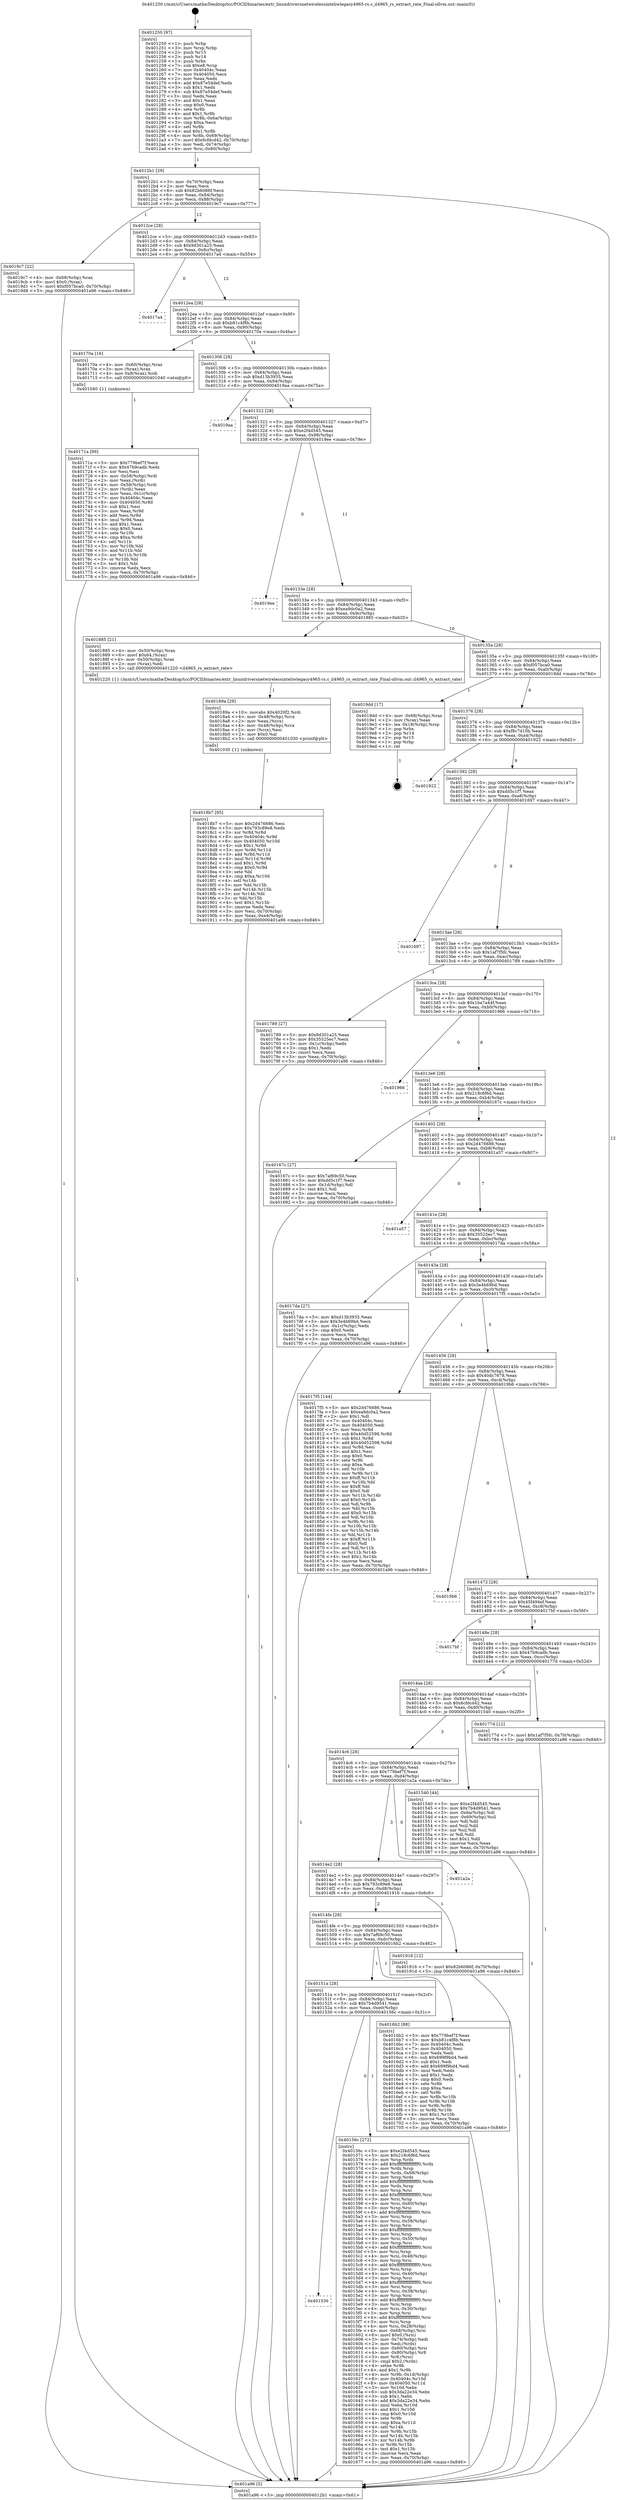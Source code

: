 digraph "0x401250" {
  label = "0x401250 (/mnt/c/Users/mathe/Desktop/tcc/POCII/binaries/extr_linuxdriversnetwirelessinteliwlegacy4965-rs.c_il4965_rs_extract_rate_Final-ollvm.out::main(0))"
  labelloc = "t"
  node[shape=record]

  Entry [label="",width=0.3,height=0.3,shape=circle,fillcolor=black,style=filled]
  "0x4012b1" [label="{
     0x4012b1 [29]\l
     | [instrs]\l
     &nbsp;&nbsp;0x4012b1 \<+3\>: mov -0x70(%rbp),%eax\l
     &nbsp;&nbsp;0x4012b4 \<+2\>: mov %eax,%ecx\l
     &nbsp;&nbsp;0x4012b6 \<+6\>: sub $0x82b6086f,%ecx\l
     &nbsp;&nbsp;0x4012bc \<+6\>: mov %eax,-0x84(%rbp)\l
     &nbsp;&nbsp;0x4012c2 \<+6\>: mov %ecx,-0x88(%rbp)\l
     &nbsp;&nbsp;0x4012c8 \<+6\>: je 00000000004019c7 \<main+0x777\>\l
  }"]
  "0x4019c7" [label="{
     0x4019c7 [22]\l
     | [instrs]\l
     &nbsp;&nbsp;0x4019c7 \<+4\>: mov -0x68(%rbp),%rax\l
     &nbsp;&nbsp;0x4019cb \<+6\>: movl $0x0,(%rax)\l
     &nbsp;&nbsp;0x4019d1 \<+7\>: movl $0xf057bca0,-0x70(%rbp)\l
     &nbsp;&nbsp;0x4019d8 \<+5\>: jmp 0000000000401a96 \<main+0x846\>\l
  }"]
  "0x4012ce" [label="{
     0x4012ce [28]\l
     | [instrs]\l
     &nbsp;&nbsp;0x4012ce \<+5\>: jmp 00000000004012d3 \<main+0x83\>\l
     &nbsp;&nbsp;0x4012d3 \<+6\>: mov -0x84(%rbp),%eax\l
     &nbsp;&nbsp;0x4012d9 \<+5\>: sub $0x9d301a25,%eax\l
     &nbsp;&nbsp;0x4012de \<+6\>: mov %eax,-0x8c(%rbp)\l
     &nbsp;&nbsp;0x4012e4 \<+6\>: je 00000000004017a4 \<main+0x554\>\l
  }"]
  Exit [label="",width=0.3,height=0.3,shape=circle,fillcolor=black,style=filled,peripheries=2]
  "0x4017a4" [label="{
     0x4017a4\l
  }", style=dashed]
  "0x4012ea" [label="{
     0x4012ea [28]\l
     | [instrs]\l
     &nbsp;&nbsp;0x4012ea \<+5\>: jmp 00000000004012ef \<main+0x9f\>\l
     &nbsp;&nbsp;0x4012ef \<+6\>: mov -0x84(%rbp),%eax\l
     &nbsp;&nbsp;0x4012f5 \<+5\>: sub $0xb81c4f8b,%eax\l
     &nbsp;&nbsp;0x4012fa \<+6\>: mov %eax,-0x90(%rbp)\l
     &nbsp;&nbsp;0x401300 \<+6\>: je 000000000040170a \<main+0x4ba\>\l
  }"]
  "0x4018b7" [label="{
     0x4018b7 [95]\l
     | [instrs]\l
     &nbsp;&nbsp;0x4018b7 \<+5\>: mov $0x2d476686,%esi\l
     &nbsp;&nbsp;0x4018bc \<+5\>: mov $0x793c89e8,%edx\l
     &nbsp;&nbsp;0x4018c1 \<+3\>: xor %r8d,%r8d\l
     &nbsp;&nbsp;0x4018c4 \<+8\>: mov 0x40404c,%r9d\l
     &nbsp;&nbsp;0x4018cc \<+8\>: mov 0x404050,%r10d\l
     &nbsp;&nbsp;0x4018d4 \<+4\>: sub $0x1,%r8d\l
     &nbsp;&nbsp;0x4018d8 \<+3\>: mov %r9d,%r11d\l
     &nbsp;&nbsp;0x4018db \<+3\>: add %r8d,%r11d\l
     &nbsp;&nbsp;0x4018de \<+4\>: imul %r11d,%r9d\l
     &nbsp;&nbsp;0x4018e2 \<+4\>: and $0x1,%r9d\l
     &nbsp;&nbsp;0x4018e6 \<+4\>: cmp $0x0,%r9d\l
     &nbsp;&nbsp;0x4018ea \<+3\>: sete %bl\l
     &nbsp;&nbsp;0x4018ed \<+4\>: cmp $0xa,%r10d\l
     &nbsp;&nbsp;0x4018f1 \<+4\>: setl %r14b\l
     &nbsp;&nbsp;0x4018f5 \<+3\>: mov %bl,%r15b\l
     &nbsp;&nbsp;0x4018f8 \<+3\>: and %r14b,%r15b\l
     &nbsp;&nbsp;0x4018fb \<+3\>: xor %r14b,%bl\l
     &nbsp;&nbsp;0x4018fe \<+3\>: or %bl,%r15b\l
     &nbsp;&nbsp;0x401901 \<+4\>: test $0x1,%r15b\l
     &nbsp;&nbsp;0x401905 \<+3\>: cmovne %edx,%esi\l
     &nbsp;&nbsp;0x401908 \<+3\>: mov %esi,-0x70(%rbp)\l
     &nbsp;&nbsp;0x40190b \<+6\>: mov %eax,-0xe4(%rbp)\l
     &nbsp;&nbsp;0x401911 \<+5\>: jmp 0000000000401a96 \<main+0x846\>\l
  }"]
  "0x40170a" [label="{
     0x40170a [16]\l
     | [instrs]\l
     &nbsp;&nbsp;0x40170a \<+4\>: mov -0x60(%rbp),%rax\l
     &nbsp;&nbsp;0x40170e \<+3\>: mov (%rax),%rax\l
     &nbsp;&nbsp;0x401711 \<+4\>: mov 0x8(%rax),%rdi\l
     &nbsp;&nbsp;0x401715 \<+5\>: call 0000000000401040 \<atoi@plt\>\l
     | [calls]\l
     &nbsp;&nbsp;0x401040 \{1\} (unknown)\l
  }"]
  "0x401306" [label="{
     0x401306 [28]\l
     | [instrs]\l
     &nbsp;&nbsp;0x401306 \<+5\>: jmp 000000000040130b \<main+0xbb\>\l
     &nbsp;&nbsp;0x40130b \<+6\>: mov -0x84(%rbp),%eax\l
     &nbsp;&nbsp;0x401311 \<+5\>: sub $0xd13b3935,%eax\l
     &nbsp;&nbsp;0x401316 \<+6\>: mov %eax,-0x94(%rbp)\l
     &nbsp;&nbsp;0x40131c \<+6\>: je 00000000004019aa \<main+0x75a\>\l
  }"]
  "0x40189a" [label="{
     0x40189a [29]\l
     | [instrs]\l
     &nbsp;&nbsp;0x40189a \<+10\>: movabs $0x4020f2,%rdi\l
     &nbsp;&nbsp;0x4018a4 \<+4\>: mov -0x48(%rbp),%rcx\l
     &nbsp;&nbsp;0x4018a8 \<+2\>: mov %eax,(%rcx)\l
     &nbsp;&nbsp;0x4018aa \<+4\>: mov -0x48(%rbp),%rcx\l
     &nbsp;&nbsp;0x4018ae \<+2\>: mov (%rcx),%esi\l
     &nbsp;&nbsp;0x4018b0 \<+2\>: mov $0x0,%al\l
     &nbsp;&nbsp;0x4018b2 \<+5\>: call 0000000000401030 \<printf@plt\>\l
     | [calls]\l
     &nbsp;&nbsp;0x401030 \{1\} (unknown)\l
  }"]
  "0x4019aa" [label="{
     0x4019aa\l
  }", style=dashed]
  "0x401322" [label="{
     0x401322 [28]\l
     | [instrs]\l
     &nbsp;&nbsp;0x401322 \<+5\>: jmp 0000000000401327 \<main+0xd7\>\l
     &nbsp;&nbsp;0x401327 \<+6\>: mov -0x84(%rbp),%eax\l
     &nbsp;&nbsp;0x40132d \<+5\>: sub $0xe2f4d545,%eax\l
     &nbsp;&nbsp;0x401332 \<+6\>: mov %eax,-0x98(%rbp)\l
     &nbsp;&nbsp;0x401338 \<+6\>: je 00000000004019ee \<main+0x79e\>\l
  }"]
  "0x40171a" [label="{
     0x40171a [99]\l
     | [instrs]\l
     &nbsp;&nbsp;0x40171a \<+5\>: mov $0x779bef7f,%ecx\l
     &nbsp;&nbsp;0x40171f \<+5\>: mov $0x47b9cadb,%edx\l
     &nbsp;&nbsp;0x401724 \<+2\>: xor %esi,%esi\l
     &nbsp;&nbsp;0x401726 \<+4\>: mov -0x58(%rbp),%rdi\l
     &nbsp;&nbsp;0x40172a \<+2\>: mov %eax,(%rdi)\l
     &nbsp;&nbsp;0x40172c \<+4\>: mov -0x58(%rbp),%rdi\l
     &nbsp;&nbsp;0x401730 \<+2\>: mov (%rdi),%eax\l
     &nbsp;&nbsp;0x401732 \<+3\>: mov %eax,-0x1c(%rbp)\l
     &nbsp;&nbsp;0x401735 \<+7\>: mov 0x40404c,%eax\l
     &nbsp;&nbsp;0x40173c \<+8\>: mov 0x404050,%r8d\l
     &nbsp;&nbsp;0x401744 \<+3\>: sub $0x1,%esi\l
     &nbsp;&nbsp;0x401747 \<+3\>: mov %eax,%r9d\l
     &nbsp;&nbsp;0x40174a \<+3\>: add %esi,%r9d\l
     &nbsp;&nbsp;0x40174d \<+4\>: imul %r9d,%eax\l
     &nbsp;&nbsp;0x401751 \<+3\>: and $0x1,%eax\l
     &nbsp;&nbsp;0x401754 \<+3\>: cmp $0x0,%eax\l
     &nbsp;&nbsp;0x401757 \<+4\>: sete %r10b\l
     &nbsp;&nbsp;0x40175b \<+4\>: cmp $0xa,%r8d\l
     &nbsp;&nbsp;0x40175f \<+4\>: setl %r11b\l
     &nbsp;&nbsp;0x401763 \<+3\>: mov %r10b,%bl\l
     &nbsp;&nbsp;0x401766 \<+3\>: and %r11b,%bl\l
     &nbsp;&nbsp;0x401769 \<+3\>: xor %r11b,%r10b\l
     &nbsp;&nbsp;0x40176c \<+3\>: or %r10b,%bl\l
     &nbsp;&nbsp;0x40176f \<+3\>: test $0x1,%bl\l
     &nbsp;&nbsp;0x401772 \<+3\>: cmovne %edx,%ecx\l
     &nbsp;&nbsp;0x401775 \<+3\>: mov %ecx,-0x70(%rbp)\l
     &nbsp;&nbsp;0x401778 \<+5\>: jmp 0000000000401a96 \<main+0x846\>\l
  }"]
  "0x4019ee" [label="{
     0x4019ee\l
  }", style=dashed]
  "0x40133e" [label="{
     0x40133e [28]\l
     | [instrs]\l
     &nbsp;&nbsp;0x40133e \<+5\>: jmp 0000000000401343 \<main+0xf3\>\l
     &nbsp;&nbsp;0x401343 \<+6\>: mov -0x84(%rbp),%eax\l
     &nbsp;&nbsp;0x401349 \<+5\>: sub $0xea9dc0a2,%eax\l
     &nbsp;&nbsp;0x40134e \<+6\>: mov %eax,-0x9c(%rbp)\l
     &nbsp;&nbsp;0x401354 \<+6\>: je 0000000000401885 \<main+0x635\>\l
  }"]
  "0x401536" [label="{
     0x401536\l
  }", style=dashed]
  "0x401885" [label="{
     0x401885 [21]\l
     | [instrs]\l
     &nbsp;&nbsp;0x401885 \<+4\>: mov -0x50(%rbp),%rax\l
     &nbsp;&nbsp;0x401889 \<+6\>: movl $0x64,(%rax)\l
     &nbsp;&nbsp;0x40188f \<+4\>: mov -0x50(%rbp),%rax\l
     &nbsp;&nbsp;0x401893 \<+2\>: mov (%rax),%edi\l
     &nbsp;&nbsp;0x401895 \<+5\>: call 0000000000401220 \<il4965_rs_extract_rate\>\l
     | [calls]\l
     &nbsp;&nbsp;0x401220 \{1\} (/mnt/c/Users/mathe/Desktop/tcc/POCII/binaries/extr_linuxdriversnetwirelessinteliwlegacy4965-rs.c_il4965_rs_extract_rate_Final-ollvm.out::il4965_rs_extract_rate)\l
  }"]
  "0x40135a" [label="{
     0x40135a [28]\l
     | [instrs]\l
     &nbsp;&nbsp;0x40135a \<+5\>: jmp 000000000040135f \<main+0x10f\>\l
     &nbsp;&nbsp;0x40135f \<+6\>: mov -0x84(%rbp),%eax\l
     &nbsp;&nbsp;0x401365 \<+5\>: sub $0xf057bca0,%eax\l
     &nbsp;&nbsp;0x40136a \<+6\>: mov %eax,-0xa0(%rbp)\l
     &nbsp;&nbsp;0x401370 \<+6\>: je 00000000004019dd \<main+0x78d\>\l
  }"]
  "0x40156c" [label="{
     0x40156c [272]\l
     | [instrs]\l
     &nbsp;&nbsp;0x40156c \<+5\>: mov $0xe2f4d545,%eax\l
     &nbsp;&nbsp;0x401571 \<+5\>: mov $0x218c6f6d,%ecx\l
     &nbsp;&nbsp;0x401576 \<+3\>: mov %rsp,%rdx\l
     &nbsp;&nbsp;0x401579 \<+4\>: add $0xfffffffffffffff0,%rdx\l
     &nbsp;&nbsp;0x40157d \<+3\>: mov %rdx,%rsp\l
     &nbsp;&nbsp;0x401580 \<+4\>: mov %rdx,-0x68(%rbp)\l
     &nbsp;&nbsp;0x401584 \<+3\>: mov %rsp,%rdx\l
     &nbsp;&nbsp;0x401587 \<+4\>: add $0xfffffffffffffff0,%rdx\l
     &nbsp;&nbsp;0x40158b \<+3\>: mov %rdx,%rsp\l
     &nbsp;&nbsp;0x40158e \<+3\>: mov %rsp,%rsi\l
     &nbsp;&nbsp;0x401591 \<+4\>: add $0xfffffffffffffff0,%rsi\l
     &nbsp;&nbsp;0x401595 \<+3\>: mov %rsi,%rsp\l
     &nbsp;&nbsp;0x401598 \<+4\>: mov %rsi,-0x60(%rbp)\l
     &nbsp;&nbsp;0x40159c \<+3\>: mov %rsp,%rsi\l
     &nbsp;&nbsp;0x40159f \<+4\>: add $0xfffffffffffffff0,%rsi\l
     &nbsp;&nbsp;0x4015a3 \<+3\>: mov %rsi,%rsp\l
     &nbsp;&nbsp;0x4015a6 \<+4\>: mov %rsi,-0x58(%rbp)\l
     &nbsp;&nbsp;0x4015aa \<+3\>: mov %rsp,%rsi\l
     &nbsp;&nbsp;0x4015ad \<+4\>: add $0xfffffffffffffff0,%rsi\l
     &nbsp;&nbsp;0x4015b1 \<+3\>: mov %rsi,%rsp\l
     &nbsp;&nbsp;0x4015b4 \<+4\>: mov %rsi,-0x50(%rbp)\l
     &nbsp;&nbsp;0x4015b8 \<+3\>: mov %rsp,%rsi\l
     &nbsp;&nbsp;0x4015bb \<+4\>: add $0xfffffffffffffff0,%rsi\l
     &nbsp;&nbsp;0x4015bf \<+3\>: mov %rsi,%rsp\l
     &nbsp;&nbsp;0x4015c2 \<+4\>: mov %rsi,-0x48(%rbp)\l
     &nbsp;&nbsp;0x4015c6 \<+3\>: mov %rsp,%rsi\l
     &nbsp;&nbsp;0x4015c9 \<+4\>: add $0xfffffffffffffff0,%rsi\l
     &nbsp;&nbsp;0x4015cd \<+3\>: mov %rsi,%rsp\l
     &nbsp;&nbsp;0x4015d0 \<+4\>: mov %rsi,-0x40(%rbp)\l
     &nbsp;&nbsp;0x4015d4 \<+3\>: mov %rsp,%rsi\l
     &nbsp;&nbsp;0x4015d7 \<+4\>: add $0xfffffffffffffff0,%rsi\l
     &nbsp;&nbsp;0x4015db \<+3\>: mov %rsi,%rsp\l
     &nbsp;&nbsp;0x4015de \<+4\>: mov %rsi,-0x38(%rbp)\l
     &nbsp;&nbsp;0x4015e2 \<+3\>: mov %rsp,%rsi\l
     &nbsp;&nbsp;0x4015e5 \<+4\>: add $0xfffffffffffffff0,%rsi\l
     &nbsp;&nbsp;0x4015e9 \<+3\>: mov %rsi,%rsp\l
     &nbsp;&nbsp;0x4015ec \<+4\>: mov %rsi,-0x30(%rbp)\l
     &nbsp;&nbsp;0x4015f0 \<+3\>: mov %rsp,%rsi\l
     &nbsp;&nbsp;0x4015f3 \<+4\>: add $0xfffffffffffffff0,%rsi\l
     &nbsp;&nbsp;0x4015f7 \<+3\>: mov %rsi,%rsp\l
     &nbsp;&nbsp;0x4015fa \<+4\>: mov %rsi,-0x28(%rbp)\l
     &nbsp;&nbsp;0x4015fe \<+4\>: mov -0x68(%rbp),%rsi\l
     &nbsp;&nbsp;0x401602 \<+6\>: movl $0x0,(%rsi)\l
     &nbsp;&nbsp;0x401608 \<+3\>: mov -0x74(%rbp),%edi\l
     &nbsp;&nbsp;0x40160b \<+2\>: mov %edi,(%rdx)\l
     &nbsp;&nbsp;0x40160d \<+4\>: mov -0x60(%rbp),%rsi\l
     &nbsp;&nbsp;0x401611 \<+4\>: mov -0x80(%rbp),%r8\l
     &nbsp;&nbsp;0x401615 \<+3\>: mov %r8,(%rsi)\l
     &nbsp;&nbsp;0x401618 \<+3\>: cmpl $0x2,(%rdx)\l
     &nbsp;&nbsp;0x40161b \<+4\>: setne %r9b\l
     &nbsp;&nbsp;0x40161f \<+4\>: and $0x1,%r9b\l
     &nbsp;&nbsp;0x401623 \<+4\>: mov %r9b,-0x1d(%rbp)\l
     &nbsp;&nbsp;0x401627 \<+8\>: mov 0x40404c,%r10d\l
     &nbsp;&nbsp;0x40162f \<+8\>: mov 0x404050,%r11d\l
     &nbsp;&nbsp;0x401637 \<+3\>: mov %r10d,%ebx\l
     &nbsp;&nbsp;0x40163a \<+6\>: sub $0x3da22e34,%ebx\l
     &nbsp;&nbsp;0x401640 \<+3\>: sub $0x1,%ebx\l
     &nbsp;&nbsp;0x401643 \<+6\>: add $0x3da22e34,%ebx\l
     &nbsp;&nbsp;0x401649 \<+4\>: imul %ebx,%r10d\l
     &nbsp;&nbsp;0x40164d \<+4\>: and $0x1,%r10d\l
     &nbsp;&nbsp;0x401651 \<+4\>: cmp $0x0,%r10d\l
     &nbsp;&nbsp;0x401655 \<+4\>: sete %r9b\l
     &nbsp;&nbsp;0x401659 \<+4\>: cmp $0xa,%r11d\l
     &nbsp;&nbsp;0x40165d \<+4\>: setl %r14b\l
     &nbsp;&nbsp;0x401661 \<+3\>: mov %r9b,%r15b\l
     &nbsp;&nbsp;0x401664 \<+3\>: and %r14b,%r15b\l
     &nbsp;&nbsp;0x401667 \<+3\>: xor %r14b,%r9b\l
     &nbsp;&nbsp;0x40166a \<+3\>: or %r9b,%r15b\l
     &nbsp;&nbsp;0x40166d \<+4\>: test $0x1,%r15b\l
     &nbsp;&nbsp;0x401671 \<+3\>: cmovne %ecx,%eax\l
     &nbsp;&nbsp;0x401674 \<+3\>: mov %eax,-0x70(%rbp)\l
     &nbsp;&nbsp;0x401677 \<+5\>: jmp 0000000000401a96 \<main+0x846\>\l
  }"]
  "0x4019dd" [label="{
     0x4019dd [17]\l
     | [instrs]\l
     &nbsp;&nbsp;0x4019dd \<+4\>: mov -0x68(%rbp),%rax\l
     &nbsp;&nbsp;0x4019e1 \<+2\>: mov (%rax),%eax\l
     &nbsp;&nbsp;0x4019e3 \<+4\>: lea -0x18(%rbp),%rsp\l
     &nbsp;&nbsp;0x4019e7 \<+1\>: pop %rbx\l
     &nbsp;&nbsp;0x4019e8 \<+2\>: pop %r14\l
     &nbsp;&nbsp;0x4019ea \<+2\>: pop %r15\l
     &nbsp;&nbsp;0x4019ec \<+1\>: pop %rbp\l
     &nbsp;&nbsp;0x4019ed \<+1\>: ret\l
  }"]
  "0x401376" [label="{
     0x401376 [28]\l
     | [instrs]\l
     &nbsp;&nbsp;0x401376 \<+5\>: jmp 000000000040137b \<main+0x12b\>\l
     &nbsp;&nbsp;0x40137b \<+6\>: mov -0x84(%rbp),%eax\l
     &nbsp;&nbsp;0x401381 \<+5\>: sub $0xf8c7d10b,%eax\l
     &nbsp;&nbsp;0x401386 \<+6\>: mov %eax,-0xa4(%rbp)\l
     &nbsp;&nbsp;0x40138c \<+6\>: je 0000000000401922 \<main+0x6d2\>\l
  }"]
  "0x40151a" [label="{
     0x40151a [28]\l
     | [instrs]\l
     &nbsp;&nbsp;0x40151a \<+5\>: jmp 000000000040151f \<main+0x2cf\>\l
     &nbsp;&nbsp;0x40151f \<+6\>: mov -0x84(%rbp),%eax\l
     &nbsp;&nbsp;0x401525 \<+5\>: sub $0x7b4d9541,%eax\l
     &nbsp;&nbsp;0x40152a \<+6\>: mov %eax,-0xe0(%rbp)\l
     &nbsp;&nbsp;0x401530 \<+6\>: je 000000000040156c \<main+0x31c\>\l
  }"]
  "0x401922" [label="{
     0x401922\l
  }", style=dashed]
  "0x401392" [label="{
     0x401392 [28]\l
     | [instrs]\l
     &nbsp;&nbsp;0x401392 \<+5\>: jmp 0000000000401397 \<main+0x147\>\l
     &nbsp;&nbsp;0x401397 \<+6\>: mov -0x84(%rbp),%eax\l
     &nbsp;&nbsp;0x40139d \<+5\>: sub $0xdd5c1f7,%eax\l
     &nbsp;&nbsp;0x4013a2 \<+6\>: mov %eax,-0xa8(%rbp)\l
     &nbsp;&nbsp;0x4013a8 \<+6\>: je 0000000000401697 \<main+0x447\>\l
  }"]
  "0x4016b2" [label="{
     0x4016b2 [88]\l
     | [instrs]\l
     &nbsp;&nbsp;0x4016b2 \<+5\>: mov $0x779bef7f,%eax\l
     &nbsp;&nbsp;0x4016b7 \<+5\>: mov $0xb81c4f8b,%ecx\l
     &nbsp;&nbsp;0x4016bc \<+7\>: mov 0x40404c,%edx\l
     &nbsp;&nbsp;0x4016c3 \<+7\>: mov 0x404050,%esi\l
     &nbsp;&nbsp;0x4016ca \<+2\>: mov %edx,%edi\l
     &nbsp;&nbsp;0x4016cc \<+6\>: sub $0x699f9bd4,%edi\l
     &nbsp;&nbsp;0x4016d2 \<+3\>: sub $0x1,%edi\l
     &nbsp;&nbsp;0x4016d5 \<+6\>: add $0x699f9bd4,%edi\l
     &nbsp;&nbsp;0x4016db \<+3\>: imul %edi,%edx\l
     &nbsp;&nbsp;0x4016de \<+3\>: and $0x1,%edx\l
     &nbsp;&nbsp;0x4016e1 \<+3\>: cmp $0x0,%edx\l
     &nbsp;&nbsp;0x4016e4 \<+4\>: sete %r8b\l
     &nbsp;&nbsp;0x4016e8 \<+3\>: cmp $0xa,%esi\l
     &nbsp;&nbsp;0x4016eb \<+4\>: setl %r9b\l
     &nbsp;&nbsp;0x4016ef \<+3\>: mov %r8b,%r10b\l
     &nbsp;&nbsp;0x4016f2 \<+3\>: and %r9b,%r10b\l
     &nbsp;&nbsp;0x4016f5 \<+3\>: xor %r9b,%r8b\l
     &nbsp;&nbsp;0x4016f8 \<+3\>: or %r8b,%r10b\l
     &nbsp;&nbsp;0x4016fb \<+4\>: test $0x1,%r10b\l
     &nbsp;&nbsp;0x4016ff \<+3\>: cmovne %ecx,%eax\l
     &nbsp;&nbsp;0x401702 \<+3\>: mov %eax,-0x70(%rbp)\l
     &nbsp;&nbsp;0x401705 \<+5\>: jmp 0000000000401a96 \<main+0x846\>\l
  }"]
  "0x401697" [label="{
     0x401697\l
  }", style=dashed]
  "0x4013ae" [label="{
     0x4013ae [28]\l
     | [instrs]\l
     &nbsp;&nbsp;0x4013ae \<+5\>: jmp 00000000004013b3 \<main+0x163\>\l
     &nbsp;&nbsp;0x4013b3 \<+6\>: mov -0x84(%rbp),%eax\l
     &nbsp;&nbsp;0x4013b9 \<+5\>: sub $0x1af7f5fc,%eax\l
     &nbsp;&nbsp;0x4013be \<+6\>: mov %eax,-0xac(%rbp)\l
     &nbsp;&nbsp;0x4013c4 \<+6\>: je 0000000000401789 \<main+0x539\>\l
  }"]
  "0x4014fe" [label="{
     0x4014fe [28]\l
     | [instrs]\l
     &nbsp;&nbsp;0x4014fe \<+5\>: jmp 0000000000401503 \<main+0x2b3\>\l
     &nbsp;&nbsp;0x401503 \<+6\>: mov -0x84(%rbp),%eax\l
     &nbsp;&nbsp;0x401509 \<+5\>: sub $0x7af69c50,%eax\l
     &nbsp;&nbsp;0x40150e \<+6\>: mov %eax,-0xdc(%rbp)\l
     &nbsp;&nbsp;0x401514 \<+6\>: je 00000000004016b2 \<main+0x462\>\l
  }"]
  "0x401789" [label="{
     0x401789 [27]\l
     | [instrs]\l
     &nbsp;&nbsp;0x401789 \<+5\>: mov $0x9d301a25,%eax\l
     &nbsp;&nbsp;0x40178e \<+5\>: mov $0x35525ec7,%ecx\l
     &nbsp;&nbsp;0x401793 \<+3\>: mov -0x1c(%rbp),%edx\l
     &nbsp;&nbsp;0x401796 \<+3\>: cmp $0x1,%edx\l
     &nbsp;&nbsp;0x401799 \<+3\>: cmovl %ecx,%eax\l
     &nbsp;&nbsp;0x40179c \<+3\>: mov %eax,-0x70(%rbp)\l
     &nbsp;&nbsp;0x40179f \<+5\>: jmp 0000000000401a96 \<main+0x846\>\l
  }"]
  "0x4013ca" [label="{
     0x4013ca [28]\l
     | [instrs]\l
     &nbsp;&nbsp;0x4013ca \<+5\>: jmp 00000000004013cf \<main+0x17f\>\l
     &nbsp;&nbsp;0x4013cf \<+6\>: mov -0x84(%rbp),%eax\l
     &nbsp;&nbsp;0x4013d5 \<+5\>: sub $0x1ba7a44f,%eax\l
     &nbsp;&nbsp;0x4013da \<+6\>: mov %eax,-0xb0(%rbp)\l
     &nbsp;&nbsp;0x4013e0 \<+6\>: je 0000000000401966 \<main+0x716\>\l
  }"]
  "0x401916" [label="{
     0x401916 [12]\l
     | [instrs]\l
     &nbsp;&nbsp;0x401916 \<+7\>: movl $0x82b6086f,-0x70(%rbp)\l
     &nbsp;&nbsp;0x40191d \<+5\>: jmp 0000000000401a96 \<main+0x846\>\l
  }"]
  "0x401966" [label="{
     0x401966\l
  }", style=dashed]
  "0x4013e6" [label="{
     0x4013e6 [28]\l
     | [instrs]\l
     &nbsp;&nbsp;0x4013e6 \<+5\>: jmp 00000000004013eb \<main+0x19b\>\l
     &nbsp;&nbsp;0x4013eb \<+6\>: mov -0x84(%rbp),%eax\l
     &nbsp;&nbsp;0x4013f1 \<+5\>: sub $0x218c6f6d,%eax\l
     &nbsp;&nbsp;0x4013f6 \<+6\>: mov %eax,-0xb4(%rbp)\l
     &nbsp;&nbsp;0x4013fc \<+6\>: je 000000000040167c \<main+0x42c\>\l
  }"]
  "0x4014e2" [label="{
     0x4014e2 [28]\l
     | [instrs]\l
     &nbsp;&nbsp;0x4014e2 \<+5\>: jmp 00000000004014e7 \<main+0x297\>\l
     &nbsp;&nbsp;0x4014e7 \<+6\>: mov -0x84(%rbp),%eax\l
     &nbsp;&nbsp;0x4014ed \<+5\>: sub $0x793c89e8,%eax\l
     &nbsp;&nbsp;0x4014f2 \<+6\>: mov %eax,-0xd8(%rbp)\l
     &nbsp;&nbsp;0x4014f8 \<+6\>: je 0000000000401916 \<main+0x6c6\>\l
  }"]
  "0x40167c" [label="{
     0x40167c [27]\l
     | [instrs]\l
     &nbsp;&nbsp;0x40167c \<+5\>: mov $0x7af69c50,%eax\l
     &nbsp;&nbsp;0x401681 \<+5\>: mov $0xdd5c1f7,%ecx\l
     &nbsp;&nbsp;0x401686 \<+3\>: mov -0x1d(%rbp),%dl\l
     &nbsp;&nbsp;0x401689 \<+3\>: test $0x1,%dl\l
     &nbsp;&nbsp;0x40168c \<+3\>: cmovne %ecx,%eax\l
     &nbsp;&nbsp;0x40168f \<+3\>: mov %eax,-0x70(%rbp)\l
     &nbsp;&nbsp;0x401692 \<+5\>: jmp 0000000000401a96 \<main+0x846\>\l
  }"]
  "0x401402" [label="{
     0x401402 [28]\l
     | [instrs]\l
     &nbsp;&nbsp;0x401402 \<+5\>: jmp 0000000000401407 \<main+0x1b7\>\l
     &nbsp;&nbsp;0x401407 \<+6\>: mov -0x84(%rbp),%eax\l
     &nbsp;&nbsp;0x40140d \<+5\>: sub $0x2d476686,%eax\l
     &nbsp;&nbsp;0x401412 \<+6\>: mov %eax,-0xb8(%rbp)\l
     &nbsp;&nbsp;0x401418 \<+6\>: je 0000000000401a57 \<main+0x807\>\l
  }"]
  "0x401a2a" [label="{
     0x401a2a\l
  }", style=dashed]
  "0x401a57" [label="{
     0x401a57\l
  }", style=dashed]
  "0x40141e" [label="{
     0x40141e [28]\l
     | [instrs]\l
     &nbsp;&nbsp;0x40141e \<+5\>: jmp 0000000000401423 \<main+0x1d3\>\l
     &nbsp;&nbsp;0x401423 \<+6\>: mov -0x84(%rbp),%eax\l
     &nbsp;&nbsp;0x401429 \<+5\>: sub $0x35525ec7,%eax\l
     &nbsp;&nbsp;0x40142e \<+6\>: mov %eax,-0xbc(%rbp)\l
     &nbsp;&nbsp;0x401434 \<+6\>: je 00000000004017da \<main+0x58a\>\l
  }"]
  "0x401250" [label="{
     0x401250 [97]\l
     | [instrs]\l
     &nbsp;&nbsp;0x401250 \<+1\>: push %rbp\l
     &nbsp;&nbsp;0x401251 \<+3\>: mov %rsp,%rbp\l
     &nbsp;&nbsp;0x401254 \<+2\>: push %r15\l
     &nbsp;&nbsp;0x401256 \<+2\>: push %r14\l
     &nbsp;&nbsp;0x401258 \<+1\>: push %rbx\l
     &nbsp;&nbsp;0x401259 \<+7\>: sub $0xe8,%rsp\l
     &nbsp;&nbsp;0x401260 \<+7\>: mov 0x40404c,%eax\l
     &nbsp;&nbsp;0x401267 \<+7\>: mov 0x404050,%ecx\l
     &nbsp;&nbsp;0x40126e \<+2\>: mov %eax,%edx\l
     &nbsp;&nbsp;0x401270 \<+6\>: add $0x87e54def,%edx\l
     &nbsp;&nbsp;0x401276 \<+3\>: sub $0x1,%edx\l
     &nbsp;&nbsp;0x401279 \<+6\>: sub $0x87e54def,%edx\l
     &nbsp;&nbsp;0x40127f \<+3\>: imul %edx,%eax\l
     &nbsp;&nbsp;0x401282 \<+3\>: and $0x1,%eax\l
     &nbsp;&nbsp;0x401285 \<+3\>: cmp $0x0,%eax\l
     &nbsp;&nbsp;0x401288 \<+4\>: sete %r8b\l
     &nbsp;&nbsp;0x40128c \<+4\>: and $0x1,%r8b\l
     &nbsp;&nbsp;0x401290 \<+4\>: mov %r8b,-0x6a(%rbp)\l
     &nbsp;&nbsp;0x401294 \<+3\>: cmp $0xa,%ecx\l
     &nbsp;&nbsp;0x401297 \<+4\>: setl %r8b\l
     &nbsp;&nbsp;0x40129b \<+4\>: and $0x1,%r8b\l
     &nbsp;&nbsp;0x40129f \<+4\>: mov %r8b,-0x69(%rbp)\l
     &nbsp;&nbsp;0x4012a3 \<+7\>: movl $0x6cfdcd42,-0x70(%rbp)\l
     &nbsp;&nbsp;0x4012aa \<+3\>: mov %edi,-0x74(%rbp)\l
     &nbsp;&nbsp;0x4012ad \<+4\>: mov %rsi,-0x80(%rbp)\l
  }"]
  "0x4017da" [label="{
     0x4017da [27]\l
     | [instrs]\l
     &nbsp;&nbsp;0x4017da \<+5\>: mov $0xd13b3935,%eax\l
     &nbsp;&nbsp;0x4017df \<+5\>: mov $0x3e4b69bd,%ecx\l
     &nbsp;&nbsp;0x4017e4 \<+3\>: mov -0x1c(%rbp),%edx\l
     &nbsp;&nbsp;0x4017e7 \<+3\>: cmp $0x0,%edx\l
     &nbsp;&nbsp;0x4017ea \<+3\>: cmove %ecx,%eax\l
     &nbsp;&nbsp;0x4017ed \<+3\>: mov %eax,-0x70(%rbp)\l
     &nbsp;&nbsp;0x4017f0 \<+5\>: jmp 0000000000401a96 \<main+0x846\>\l
  }"]
  "0x40143a" [label="{
     0x40143a [28]\l
     | [instrs]\l
     &nbsp;&nbsp;0x40143a \<+5\>: jmp 000000000040143f \<main+0x1ef\>\l
     &nbsp;&nbsp;0x40143f \<+6\>: mov -0x84(%rbp),%eax\l
     &nbsp;&nbsp;0x401445 \<+5\>: sub $0x3e4b69bd,%eax\l
     &nbsp;&nbsp;0x40144a \<+6\>: mov %eax,-0xc0(%rbp)\l
     &nbsp;&nbsp;0x401450 \<+6\>: je 00000000004017f5 \<main+0x5a5\>\l
  }"]
  "0x401a96" [label="{
     0x401a96 [5]\l
     | [instrs]\l
     &nbsp;&nbsp;0x401a96 \<+5\>: jmp 00000000004012b1 \<main+0x61\>\l
  }"]
  "0x4017f5" [label="{
     0x4017f5 [144]\l
     | [instrs]\l
     &nbsp;&nbsp;0x4017f5 \<+5\>: mov $0x2d476686,%eax\l
     &nbsp;&nbsp;0x4017fa \<+5\>: mov $0xea9dc0a2,%ecx\l
     &nbsp;&nbsp;0x4017ff \<+2\>: mov $0x1,%dl\l
     &nbsp;&nbsp;0x401801 \<+7\>: mov 0x40404c,%esi\l
     &nbsp;&nbsp;0x401808 \<+7\>: mov 0x404050,%edi\l
     &nbsp;&nbsp;0x40180f \<+3\>: mov %esi,%r8d\l
     &nbsp;&nbsp;0x401812 \<+7\>: sub $0x40d52598,%r8d\l
     &nbsp;&nbsp;0x401819 \<+4\>: sub $0x1,%r8d\l
     &nbsp;&nbsp;0x40181d \<+7\>: add $0x40d52598,%r8d\l
     &nbsp;&nbsp;0x401824 \<+4\>: imul %r8d,%esi\l
     &nbsp;&nbsp;0x401828 \<+3\>: and $0x1,%esi\l
     &nbsp;&nbsp;0x40182b \<+3\>: cmp $0x0,%esi\l
     &nbsp;&nbsp;0x40182e \<+4\>: sete %r9b\l
     &nbsp;&nbsp;0x401832 \<+3\>: cmp $0xa,%edi\l
     &nbsp;&nbsp;0x401835 \<+4\>: setl %r10b\l
     &nbsp;&nbsp;0x401839 \<+3\>: mov %r9b,%r11b\l
     &nbsp;&nbsp;0x40183c \<+4\>: xor $0xff,%r11b\l
     &nbsp;&nbsp;0x401840 \<+3\>: mov %r10b,%bl\l
     &nbsp;&nbsp;0x401843 \<+3\>: xor $0xff,%bl\l
     &nbsp;&nbsp;0x401846 \<+3\>: xor $0x0,%dl\l
     &nbsp;&nbsp;0x401849 \<+3\>: mov %r11b,%r14b\l
     &nbsp;&nbsp;0x40184c \<+4\>: and $0x0,%r14b\l
     &nbsp;&nbsp;0x401850 \<+3\>: and %dl,%r9b\l
     &nbsp;&nbsp;0x401853 \<+3\>: mov %bl,%r15b\l
     &nbsp;&nbsp;0x401856 \<+4\>: and $0x0,%r15b\l
     &nbsp;&nbsp;0x40185a \<+3\>: and %dl,%r10b\l
     &nbsp;&nbsp;0x40185d \<+3\>: or %r9b,%r14b\l
     &nbsp;&nbsp;0x401860 \<+3\>: or %r10b,%r15b\l
     &nbsp;&nbsp;0x401863 \<+3\>: xor %r15b,%r14b\l
     &nbsp;&nbsp;0x401866 \<+3\>: or %bl,%r11b\l
     &nbsp;&nbsp;0x401869 \<+4\>: xor $0xff,%r11b\l
     &nbsp;&nbsp;0x40186d \<+3\>: or $0x0,%dl\l
     &nbsp;&nbsp;0x401870 \<+3\>: and %dl,%r11b\l
     &nbsp;&nbsp;0x401873 \<+3\>: or %r11b,%r14b\l
     &nbsp;&nbsp;0x401876 \<+4\>: test $0x1,%r14b\l
     &nbsp;&nbsp;0x40187a \<+3\>: cmovne %ecx,%eax\l
     &nbsp;&nbsp;0x40187d \<+3\>: mov %eax,-0x70(%rbp)\l
     &nbsp;&nbsp;0x401880 \<+5\>: jmp 0000000000401a96 \<main+0x846\>\l
  }"]
  "0x401456" [label="{
     0x401456 [28]\l
     | [instrs]\l
     &nbsp;&nbsp;0x401456 \<+5\>: jmp 000000000040145b \<main+0x20b\>\l
     &nbsp;&nbsp;0x40145b \<+6\>: mov -0x84(%rbp),%eax\l
     &nbsp;&nbsp;0x401461 \<+5\>: sub $0x40dc7678,%eax\l
     &nbsp;&nbsp;0x401466 \<+6\>: mov %eax,-0xc4(%rbp)\l
     &nbsp;&nbsp;0x40146c \<+6\>: je 00000000004019b6 \<main+0x766\>\l
  }"]
  "0x4014c6" [label="{
     0x4014c6 [28]\l
     | [instrs]\l
     &nbsp;&nbsp;0x4014c6 \<+5\>: jmp 00000000004014cb \<main+0x27b\>\l
     &nbsp;&nbsp;0x4014cb \<+6\>: mov -0x84(%rbp),%eax\l
     &nbsp;&nbsp;0x4014d1 \<+5\>: sub $0x779bef7f,%eax\l
     &nbsp;&nbsp;0x4014d6 \<+6\>: mov %eax,-0xd4(%rbp)\l
     &nbsp;&nbsp;0x4014dc \<+6\>: je 0000000000401a2a \<main+0x7da\>\l
  }"]
  "0x4019b6" [label="{
     0x4019b6\l
  }", style=dashed]
  "0x401472" [label="{
     0x401472 [28]\l
     | [instrs]\l
     &nbsp;&nbsp;0x401472 \<+5\>: jmp 0000000000401477 \<main+0x227\>\l
     &nbsp;&nbsp;0x401477 \<+6\>: mov -0x84(%rbp),%eax\l
     &nbsp;&nbsp;0x40147d \<+5\>: sub $0x45f494ef,%eax\l
     &nbsp;&nbsp;0x401482 \<+6\>: mov %eax,-0xc8(%rbp)\l
     &nbsp;&nbsp;0x401488 \<+6\>: je 00000000004017bf \<main+0x56f\>\l
  }"]
  "0x401540" [label="{
     0x401540 [44]\l
     | [instrs]\l
     &nbsp;&nbsp;0x401540 \<+5\>: mov $0xe2f4d545,%eax\l
     &nbsp;&nbsp;0x401545 \<+5\>: mov $0x7b4d9541,%ecx\l
     &nbsp;&nbsp;0x40154a \<+3\>: mov -0x6a(%rbp),%dl\l
     &nbsp;&nbsp;0x40154d \<+4\>: mov -0x69(%rbp),%sil\l
     &nbsp;&nbsp;0x401551 \<+3\>: mov %dl,%dil\l
     &nbsp;&nbsp;0x401554 \<+3\>: and %sil,%dil\l
     &nbsp;&nbsp;0x401557 \<+3\>: xor %sil,%dl\l
     &nbsp;&nbsp;0x40155a \<+3\>: or %dl,%dil\l
     &nbsp;&nbsp;0x40155d \<+4\>: test $0x1,%dil\l
     &nbsp;&nbsp;0x401561 \<+3\>: cmovne %ecx,%eax\l
     &nbsp;&nbsp;0x401564 \<+3\>: mov %eax,-0x70(%rbp)\l
     &nbsp;&nbsp;0x401567 \<+5\>: jmp 0000000000401a96 \<main+0x846\>\l
  }"]
  "0x4017bf" [label="{
     0x4017bf\l
  }", style=dashed]
  "0x40148e" [label="{
     0x40148e [28]\l
     | [instrs]\l
     &nbsp;&nbsp;0x40148e \<+5\>: jmp 0000000000401493 \<main+0x243\>\l
     &nbsp;&nbsp;0x401493 \<+6\>: mov -0x84(%rbp),%eax\l
     &nbsp;&nbsp;0x401499 \<+5\>: sub $0x47b9cadb,%eax\l
     &nbsp;&nbsp;0x40149e \<+6\>: mov %eax,-0xcc(%rbp)\l
     &nbsp;&nbsp;0x4014a4 \<+6\>: je 000000000040177d \<main+0x52d\>\l
  }"]
  "0x4014aa" [label="{
     0x4014aa [28]\l
     | [instrs]\l
     &nbsp;&nbsp;0x4014aa \<+5\>: jmp 00000000004014af \<main+0x25f\>\l
     &nbsp;&nbsp;0x4014af \<+6\>: mov -0x84(%rbp),%eax\l
     &nbsp;&nbsp;0x4014b5 \<+5\>: sub $0x6cfdcd42,%eax\l
     &nbsp;&nbsp;0x4014ba \<+6\>: mov %eax,-0xd0(%rbp)\l
     &nbsp;&nbsp;0x4014c0 \<+6\>: je 0000000000401540 \<main+0x2f0\>\l
  }"]
  "0x40177d" [label="{
     0x40177d [12]\l
     | [instrs]\l
     &nbsp;&nbsp;0x40177d \<+7\>: movl $0x1af7f5fc,-0x70(%rbp)\l
     &nbsp;&nbsp;0x401784 \<+5\>: jmp 0000000000401a96 \<main+0x846\>\l
  }"]
  Entry -> "0x401250" [label=" 1"]
  "0x4012b1" -> "0x4019c7" [label=" 1"]
  "0x4012b1" -> "0x4012ce" [label=" 12"]
  "0x4019dd" -> Exit [label=" 1"]
  "0x4012ce" -> "0x4017a4" [label=" 0"]
  "0x4012ce" -> "0x4012ea" [label=" 12"]
  "0x4019c7" -> "0x401a96" [label=" 1"]
  "0x4012ea" -> "0x40170a" [label=" 1"]
  "0x4012ea" -> "0x401306" [label=" 11"]
  "0x401916" -> "0x401a96" [label=" 1"]
  "0x401306" -> "0x4019aa" [label=" 0"]
  "0x401306" -> "0x401322" [label=" 11"]
  "0x4018b7" -> "0x401a96" [label=" 1"]
  "0x401322" -> "0x4019ee" [label=" 0"]
  "0x401322" -> "0x40133e" [label=" 11"]
  "0x40189a" -> "0x4018b7" [label=" 1"]
  "0x40133e" -> "0x401885" [label=" 1"]
  "0x40133e" -> "0x40135a" [label=" 10"]
  "0x4017f5" -> "0x401a96" [label=" 1"]
  "0x40135a" -> "0x4019dd" [label=" 1"]
  "0x40135a" -> "0x401376" [label=" 9"]
  "0x4017da" -> "0x401a96" [label=" 1"]
  "0x401376" -> "0x401922" [label=" 0"]
  "0x401376" -> "0x401392" [label=" 9"]
  "0x40177d" -> "0x401a96" [label=" 1"]
  "0x401392" -> "0x401697" [label=" 0"]
  "0x401392" -> "0x4013ae" [label=" 9"]
  "0x40171a" -> "0x401a96" [label=" 1"]
  "0x4013ae" -> "0x401789" [label=" 1"]
  "0x4013ae" -> "0x4013ca" [label=" 8"]
  "0x4016b2" -> "0x401a96" [label=" 1"]
  "0x4013ca" -> "0x401966" [label=" 0"]
  "0x4013ca" -> "0x4013e6" [label=" 8"]
  "0x40167c" -> "0x401a96" [label=" 1"]
  "0x4013e6" -> "0x40167c" [label=" 1"]
  "0x4013e6" -> "0x401402" [label=" 7"]
  "0x401885" -> "0x40189a" [label=" 1"]
  "0x401402" -> "0x401a57" [label=" 0"]
  "0x401402" -> "0x40141e" [label=" 7"]
  "0x40151a" -> "0x401536" [label=" 0"]
  "0x40141e" -> "0x4017da" [label=" 1"]
  "0x40141e" -> "0x40143a" [label=" 6"]
  "0x401789" -> "0x401a96" [label=" 1"]
  "0x40143a" -> "0x4017f5" [label=" 1"]
  "0x40143a" -> "0x401456" [label=" 5"]
  "0x4014fe" -> "0x40151a" [label=" 1"]
  "0x401456" -> "0x4019b6" [label=" 0"]
  "0x401456" -> "0x401472" [label=" 5"]
  "0x4014fe" -> "0x4016b2" [label=" 1"]
  "0x401472" -> "0x4017bf" [label=" 0"]
  "0x401472" -> "0x40148e" [label=" 5"]
  "0x40170a" -> "0x40171a" [label=" 1"]
  "0x40148e" -> "0x40177d" [label=" 1"]
  "0x40148e" -> "0x4014aa" [label=" 4"]
  "0x4014e2" -> "0x4014fe" [label=" 2"]
  "0x4014aa" -> "0x401540" [label=" 1"]
  "0x4014aa" -> "0x4014c6" [label=" 3"]
  "0x401540" -> "0x401a96" [label=" 1"]
  "0x401250" -> "0x4012b1" [label=" 1"]
  "0x401a96" -> "0x4012b1" [label=" 12"]
  "0x40151a" -> "0x40156c" [label=" 1"]
  "0x4014c6" -> "0x401a2a" [label=" 0"]
  "0x4014c6" -> "0x4014e2" [label=" 3"]
  "0x40156c" -> "0x401a96" [label=" 1"]
  "0x4014e2" -> "0x401916" [label=" 1"]
}
